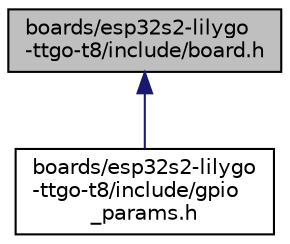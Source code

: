 digraph "boards/esp32s2-lilygo-ttgo-t8/include/board.h"
{
 // LATEX_PDF_SIZE
  edge [fontname="Helvetica",fontsize="10",labelfontname="Helvetica",labelfontsize="10"];
  node [fontname="Helvetica",fontsize="10",shape=record];
  Node1 [label="boards/esp32s2-lilygo\l-ttgo-t8/include/board.h",height=0.2,width=0.4,color="black", fillcolor="grey75", style="filled", fontcolor="black",tooltip="Board definitions for the LILYGO TTGO T8 ESP32-S2 board."];
  Node1 -> Node2 [dir="back",color="midnightblue",fontsize="10",style="solid",fontname="Helvetica"];
  Node2 [label="boards/esp32s2-lilygo\l-ttgo-t8/include/gpio\l_params.h",height=0.2,width=0.4,color="black", fillcolor="white", style="filled",URL="$esp32s2-lilygo-ttgo-t8_2include_2gpio__params_8h.html",tooltip="Board specific configuration of direct mapped GPIOs."];
}
